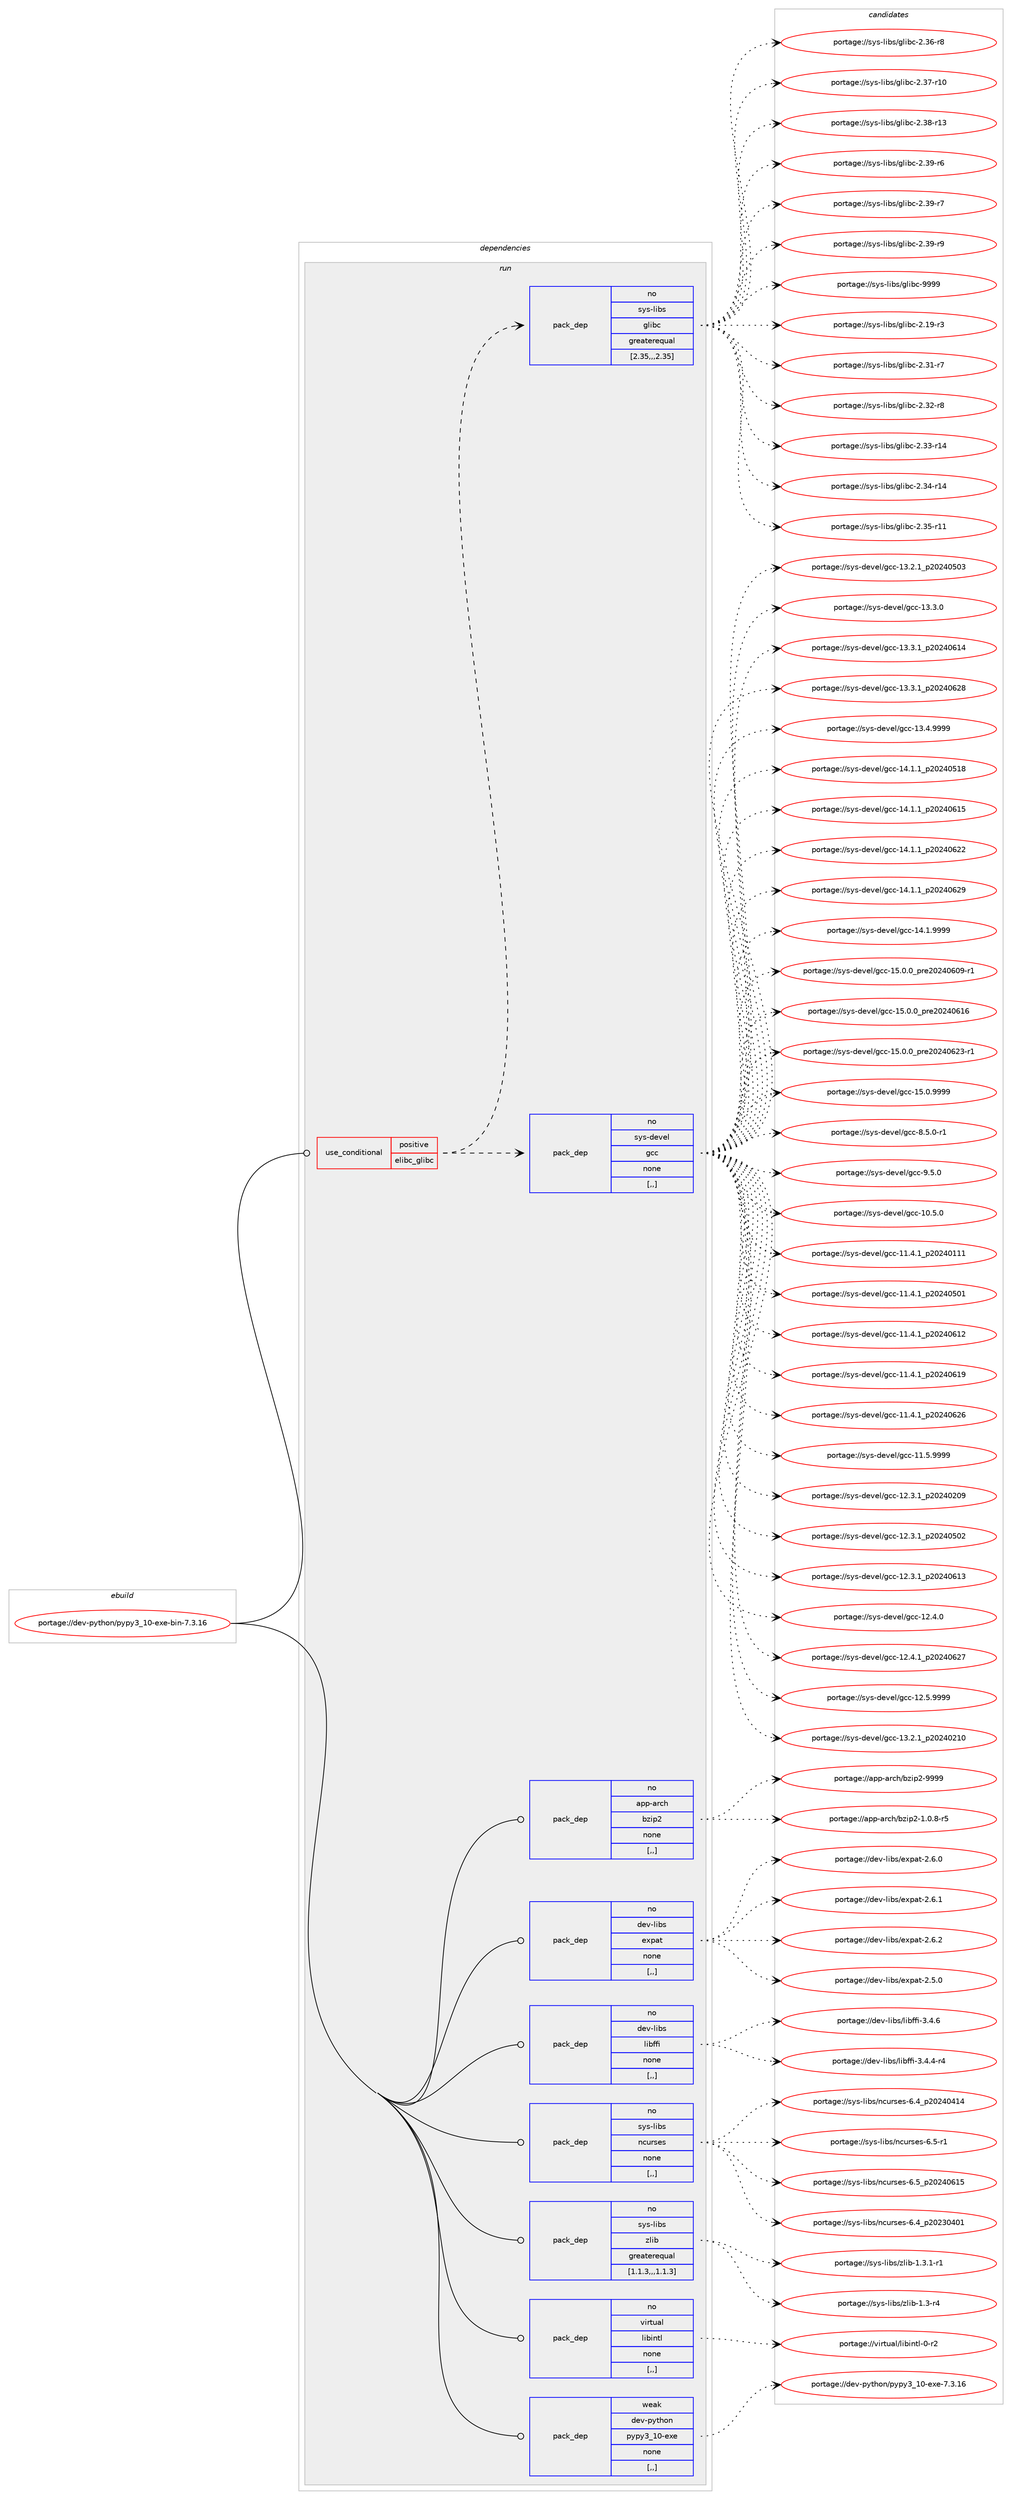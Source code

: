 digraph prolog {

# *************
# Graph options
# *************

newrank=true;
concentrate=true;
compound=true;
graph [rankdir=LR,fontname=Helvetica,fontsize=10,ranksep=1.5];#, ranksep=2.5, nodesep=0.2];
edge  [arrowhead=vee];
node  [fontname=Helvetica,fontsize=10];

# **********
# The ebuild
# **********

subgraph cluster_leftcol {
color=gray;
rank=same;
label=<<i>ebuild</i>>;
id [label="portage://dev-python/pypy3_10-exe-bin-7.3.16", color=red, width=4, href="../dev-python/pypy3_10-exe-bin-7.3.16.svg"];
}

# ****************
# The dependencies
# ****************

subgraph cluster_midcol {
color=gray;
label=<<i>dependencies</i>>;
subgraph cluster_compile {
fillcolor="#eeeeee";
style=filled;
label=<<i>compile</i>>;
}
subgraph cluster_compileandrun {
fillcolor="#eeeeee";
style=filled;
label=<<i>compile and run</i>>;
}
subgraph cluster_run {
fillcolor="#eeeeee";
style=filled;
label=<<i>run</i>>;
subgraph cond36280 {
dependency154041 [label=<<TABLE BORDER="0" CELLBORDER="1" CELLSPACING="0" CELLPADDING="4"><TR><TD ROWSPAN="3" CELLPADDING="10">use_conditional</TD></TR><TR><TD>positive</TD></TR><TR><TD>elibc_glibc</TD></TR></TABLE>>, shape=none, color=red];
subgraph pack116535 {
dependency154042 [label=<<TABLE BORDER="0" CELLBORDER="1" CELLSPACING="0" CELLPADDING="4" WIDTH="220"><TR><TD ROWSPAN="6" CELLPADDING="30">pack_dep</TD></TR><TR><TD WIDTH="110">no</TD></TR><TR><TD>sys-devel</TD></TR><TR><TD>gcc</TD></TR><TR><TD>none</TD></TR><TR><TD>[,,]</TD></TR></TABLE>>, shape=none, color=blue];
}
dependency154041:e -> dependency154042:w [weight=20,style="dashed",arrowhead="vee"];
subgraph pack116536 {
dependency154043 [label=<<TABLE BORDER="0" CELLBORDER="1" CELLSPACING="0" CELLPADDING="4" WIDTH="220"><TR><TD ROWSPAN="6" CELLPADDING="30">pack_dep</TD></TR><TR><TD WIDTH="110">no</TD></TR><TR><TD>sys-libs</TD></TR><TR><TD>glibc</TD></TR><TR><TD>greaterequal</TD></TR><TR><TD>[2.35,,,2.35]</TD></TR></TABLE>>, shape=none, color=blue];
}
dependency154041:e -> dependency154043:w [weight=20,style="dashed",arrowhead="vee"];
}
id:e -> dependency154041:w [weight=20,style="solid",arrowhead="odot"];
subgraph pack116537 {
dependency154044 [label=<<TABLE BORDER="0" CELLBORDER="1" CELLSPACING="0" CELLPADDING="4" WIDTH="220"><TR><TD ROWSPAN="6" CELLPADDING="30">pack_dep</TD></TR><TR><TD WIDTH="110">no</TD></TR><TR><TD>app-arch</TD></TR><TR><TD>bzip2</TD></TR><TR><TD>none</TD></TR><TR><TD>[,,]</TD></TR></TABLE>>, shape=none, color=blue];
}
id:e -> dependency154044:w [weight=20,style="solid",arrowhead="odot"];
subgraph pack116538 {
dependency154045 [label=<<TABLE BORDER="0" CELLBORDER="1" CELLSPACING="0" CELLPADDING="4" WIDTH="220"><TR><TD ROWSPAN="6" CELLPADDING="30">pack_dep</TD></TR><TR><TD WIDTH="110">no</TD></TR><TR><TD>dev-libs</TD></TR><TR><TD>expat</TD></TR><TR><TD>none</TD></TR><TR><TD>[,,]</TD></TR></TABLE>>, shape=none, color=blue];
}
id:e -> dependency154045:w [weight=20,style="solid",arrowhead="odot"];
subgraph pack116539 {
dependency154046 [label=<<TABLE BORDER="0" CELLBORDER="1" CELLSPACING="0" CELLPADDING="4" WIDTH="220"><TR><TD ROWSPAN="6" CELLPADDING="30">pack_dep</TD></TR><TR><TD WIDTH="110">no</TD></TR><TR><TD>dev-libs</TD></TR><TR><TD>libffi</TD></TR><TR><TD>none</TD></TR><TR><TD>[,,]</TD></TR></TABLE>>, shape=none, color=blue];
}
id:e -> dependency154046:w [weight=20,style="solid",arrowhead="odot"];
subgraph pack116540 {
dependency154047 [label=<<TABLE BORDER="0" CELLBORDER="1" CELLSPACING="0" CELLPADDING="4" WIDTH="220"><TR><TD ROWSPAN="6" CELLPADDING="30">pack_dep</TD></TR><TR><TD WIDTH="110">no</TD></TR><TR><TD>sys-libs</TD></TR><TR><TD>ncurses</TD></TR><TR><TD>none</TD></TR><TR><TD>[,,]</TD></TR></TABLE>>, shape=none, color=blue];
}
id:e -> dependency154047:w [weight=20,style="solid",arrowhead="odot"];
subgraph pack116541 {
dependency154048 [label=<<TABLE BORDER="0" CELLBORDER="1" CELLSPACING="0" CELLPADDING="4" WIDTH="220"><TR><TD ROWSPAN="6" CELLPADDING="30">pack_dep</TD></TR><TR><TD WIDTH="110">no</TD></TR><TR><TD>sys-libs</TD></TR><TR><TD>zlib</TD></TR><TR><TD>greaterequal</TD></TR><TR><TD>[1.1.3,,,1.1.3]</TD></TR></TABLE>>, shape=none, color=blue];
}
id:e -> dependency154048:w [weight=20,style="solid",arrowhead="odot"];
subgraph pack116542 {
dependency154049 [label=<<TABLE BORDER="0" CELLBORDER="1" CELLSPACING="0" CELLPADDING="4" WIDTH="220"><TR><TD ROWSPAN="6" CELLPADDING="30">pack_dep</TD></TR><TR><TD WIDTH="110">no</TD></TR><TR><TD>virtual</TD></TR><TR><TD>libintl</TD></TR><TR><TD>none</TD></TR><TR><TD>[,,]</TD></TR></TABLE>>, shape=none, color=blue];
}
id:e -> dependency154049:w [weight=20,style="solid",arrowhead="odot"];
subgraph pack116543 {
dependency154050 [label=<<TABLE BORDER="0" CELLBORDER="1" CELLSPACING="0" CELLPADDING="4" WIDTH="220"><TR><TD ROWSPAN="6" CELLPADDING="30">pack_dep</TD></TR><TR><TD WIDTH="110">weak</TD></TR><TR><TD>dev-python</TD></TR><TR><TD>pypy3_10-exe</TD></TR><TR><TD>none</TD></TR><TR><TD>[,,]</TD></TR></TABLE>>, shape=none, color=blue];
}
id:e -> dependency154050:w [weight=20,style="solid",arrowhead="odot"];
}
}

# **************
# The candidates
# **************

subgraph cluster_choices {
rank=same;
color=gray;
label=<<i>candidates</i>>;

subgraph choice116535 {
color=black;
nodesep=1;
choice1151211154510010111810110847103999945494846534648 [label="portage://sys-devel/gcc-10.5.0", color=red, width=4,href="../sys-devel/gcc-10.5.0.svg"];
choice1151211154510010111810110847103999945494946524649951125048505248494949 [label="portage://sys-devel/gcc-11.4.1_p20240111", color=red, width=4,href="../sys-devel/gcc-11.4.1_p20240111.svg"];
choice1151211154510010111810110847103999945494946524649951125048505248534849 [label="portage://sys-devel/gcc-11.4.1_p20240501", color=red, width=4,href="../sys-devel/gcc-11.4.1_p20240501.svg"];
choice1151211154510010111810110847103999945494946524649951125048505248544950 [label="portage://sys-devel/gcc-11.4.1_p20240612", color=red, width=4,href="../sys-devel/gcc-11.4.1_p20240612.svg"];
choice1151211154510010111810110847103999945494946524649951125048505248544957 [label="portage://sys-devel/gcc-11.4.1_p20240619", color=red, width=4,href="../sys-devel/gcc-11.4.1_p20240619.svg"];
choice1151211154510010111810110847103999945494946524649951125048505248545054 [label="portage://sys-devel/gcc-11.4.1_p20240626", color=red, width=4,href="../sys-devel/gcc-11.4.1_p20240626.svg"];
choice1151211154510010111810110847103999945494946534657575757 [label="portage://sys-devel/gcc-11.5.9999", color=red, width=4,href="../sys-devel/gcc-11.5.9999.svg"];
choice1151211154510010111810110847103999945495046514649951125048505248504857 [label="portage://sys-devel/gcc-12.3.1_p20240209", color=red, width=4,href="../sys-devel/gcc-12.3.1_p20240209.svg"];
choice1151211154510010111810110847103999945495046514649951125048505248534850 [label="portage://sys-devel/gcc-12.3.1_p20240502", color=red, width=4,href="../sys-devel/gcc-12.3.1_p20240502.svg"];
choice1151211154510010111810110847103999945495046514649951125048505248544951 [label="portage://sys-devel/gcc-12.3.1_p20240613", color=red, width=4,href="../sys-devel/gcc-12.3.1_p20240613.svg"];
choice1151211154510010111810110847103999945495046524648 [label="portage://sys-devel/gcc-12.4.0", color=red, width=4,href="../sys-devel/gcc-12.4.0.svg"];
choice1151211154510010111810110847103999945495046524649951125048505248545055 [label="portage://sys-devel/gcc-12.4.1_p20240627", color=red, width=4,href="../sys-devel/gcc-12.4.1_p20240627.svg"];
choice1151211154510010111810110847103999945495046534657575757 [label="portage://sys-devel/gcc-12.5.9999", color=red, width=4,href="../sys-devel/gcc-12.5.9999.svg"];
choice1151211154510010111810110847103999945495146504649951125048505248504948 [label="portage://sys-devel/gcc-13.2.1_p20240210", color=red, width=4,href="../sys-devel/gcc-13.2.1_p20240210.svg"];
choice1151211154510010111810110847103999945495146504649951125048505248534851 [label="portage://sys-devel/gcc-13.2.1_p20240503", color=red, width=4,href="../sys-devel/gcc-13.2.1_p20240503.svg"];
choice1151211154510010111810110847103999945495146514648 [label="portage://sys-devel/gcc-13.3.0", color=red, width=4,href="../sys-devel/gcc-13.3.0.svg"];
choice1151211154510010111810110847103999945495146514649951125048505248544952 [label="portage://sys-devel/gcc-13.3.1_p20240614", color=red, width=4,href="../sys-devel/gcc-13.3.1_p20240614.svg"];
choice1151211154510010111810110847103999945495146514649951125048505248545056 [label="portage://sys-devel/gcc-13.3.1_p20240628", color=red, width=4,href="../sys-devel/gcc-13.3.1_p20240628.svg"];
choice1151211154510010111810110847103999945495146524657575757 [label="portage://sys-devel/gcc-13.4.9999", color=red, width=4,href="../sys-devel/gcc-13.4.9999.svg"];
choice1151211154510010111810110847103999945495246494649951125048505248534956 [label="portage://sys-devel/gcc-14.1.1_p20240518", color=red, width=4,href="../sys-devel/gcc-14.1.1_p20240518.svg"];
choice1151211154510010111810110847103999945495246494649951125048505248544953 [label="portage://sys-devel/gcc-14.1.1_p20240615", color=red, width=4,href="../sys-devel/gcc-14.1.1_p20240615.svg"];
choice1151211154510010111810110847103999945495246494649951125048505248545050 [label="portage://sys-devel/gcc-14.1.1_p20240622", color=red, width=4,href="../sys-devel/gcc-14.1.1_p20240622.svg"];
choice1151211154510010111810110847103999945495246494649951125048505248545057 [label="portage://sys-devel/gcc-14.1.1_p20240629", color=red, width=4,href="../sys-devel/gcc-14.1.1_p20240629.svg"];
choice1151211154510010111810110847103999945495246494657575757 [label="portage://sys-devel/gcc-14.1.9999", color=red, width=4,href="../sys-devel/gcc-14.1.9999.svg"];
choice11512111545100101118101108471039999454953464846489511211410150485052485448574511449 [label="portage://sys-devel/gcc-15.0.0_pre20240609-r1", color=red, width=4,href="../sys-devel/gcc-15.0.0_pre20240609-r1.svg"];
choice1151211154510010111810110847103999945495346484648951121141015048505248544954 [label="portage://sys-devel/gcc-15.0.0_pre20240616", color=red, width=4,href="../sys-devel/gcc-15.0.0_pre20240616.svg"];
choice11512111545100101118101108471039999454953464846489511211410150485052485450514511449 [label="portage://sys-devel/gcc-15.0.0_pre20240623-r1", color=red, width=4,href="../sys-devel/gcc-15.0.0_pre20240623-r1.svg"];
choice1151211154510010111810110847103999945495346484657575757 [label="portage://sys-devel/gcc-15.0.9999", color=red, width=4,href="../sys-devel/gcc-15.0.9999.svg"];
choice115121115451001011181011084710399994556465346484511449 [label="portage://sys-devel/gcc-8.5.0-r1", color=red, width=4,href="../sys-devel/gcc-8.5.0-r1.svg"];
choice11512111545100101118101108471039999455746534648 [label="portage://sys-devel/gcc-9.5.0", color=red, width=4,href="../sys-devel/gcc-9.5.0.svg"];
dependency154042:e -> choice1151211154510010111810110847103999945494846534648:w [style=dotted,weight="100"];
dependency154042:e -> choice1151211154510010111810110847103999945494946524649951125048505248494949:w [style=dotted,weight="100"];
dependency154042:e -> choice1151211154510010111810110847103999945494946524649951125048505248534849:w [style=dotted,weight="100"];
dependency154042:e -> choice1151211154510010111810110847103999945494946524649951125048505248544950:w [style=dotted,weight="100"];
dependency154042:e -> choice1151211154510010111810110847103999945494946524649951125048505248544957:w [style=dotted,weight="100"];
dependency154042:e -> choice1151211154510010111810110847103999945494946524649951125048505248545054:w [style=dotted,weight="100"];
dependency154042:e -> choice1151211154510010111810110847103999945494946534657575757:w [style=dotted,weight="100"];
dependency154042:e -> choice1151211154510010111810110847103999945495046514649951125048505248504857:w [style=dotted,weight="100"];
dependency154042:e -> choice1151211154510010111810110847103999945495046514649951125048505248534850:w [style=dotted,weight="100"];
dependency154042:e -> choice1151211154510010111810110847103999945495046514649951125048505248544951:w [style=dotted,weight="100"];
dependency154042:e -> choice1151211154510010111810110847103999945495046524648:w [style=dotted,weight="100"];
dependency154042:e -> choice1151211154510010111810110847103999945495046524649951125048505248545055:w [style=dotted,weight="100"];
dependency154042:e -> choice1151211154510010111810110847103999945495046534657575757:w [style=dotted,weight="100"];
dependency154042:e -> choice1151211154510010111810110847103999945495146504649951125048505248504948:w [style=dotted,weight="100"];
dependency154042:e -> choice1151211154510010111810110847103999945495146504649951125048505248534851:w [style=dotted,weight="100"];
dependency154042:e -> choice1151211154510010111810110847103999945495146514648:w [style=dotted,weight="100"];
dependency154042:e -> choice1151211154510010111810110847103999945495146514649951125048505248544952:w [style=dotted,weight="100"];
dependency154042:e -> choice1151211154510010111810110847103999945495146514649951125048505248545056:w [style=dotted,weight="100"];
dependency154042:e -> choice1151211154510010111810110847103999945495146524657575757:w [style=dotted,weight="100"];
dependency154042:e -> choice1151211154510010111810110847103999945495246494649951125048505248534956:w [style=dotted,weight="100"];
dependency154042:e -> choice1151211154510010111810110847103999945495246494649951125048505248544953:w [style=dotted,weight="100"];
dependency154042:e -> choice1151211154510010111810110847103999945495246494649951125048505248545050:w [style=dotted,weight="100"];
dependency154042:e -> choice1151211154510010111810110847103999945495246494649951125048505248545057:w [style=dotted,weight="100"];
dependency154042:e -> choice1151211154510010111810110847103999945495246494657575757:w [style=dotted,weight="100"];
dependency154042:e -> choice11512111545100101118101108471039999454953464846489511211410150485052485448574511449:w [style=dotted,weight="100"];
dependency154042:e -> choice1151211154510010111810110847103999945495346484648951121141015048505248544954:w [style=dotted,weight="100"];
dependency154042:e -> choice11512111545100101118101108471039999454953464846489511211410150485052485450514511449:w [style=dotted,weight="100"];
dependency154042:e -> choice1151211154510010111810110847103999945495346484657575757:w [style=dotted,weight="100"];
dependency154042:e -> choice115121115451001011181011084710399994556465346484511449:w [style=dotted,weight="100"];
dependency154042:e -> choice11512111545100101118101108471039999455746534648:w [style=dotted,weight="100"];
}
subgraph choice116536 {
color=black;
nodesep=1;
choice115121115451081059811547103108105989945504649574511451 [label="portage://sys-libs/glibc-2.19-r3", color=red, width=4,href="../sys-libs/glibc-2.19-r3.svg"];
choice115121115451081059811547103108105989945504651494511455 [label="portage://sys-libs/glibc-2.31-r7", color=red, width=4,href="../sys-libs/glibc-2.31-r7.svg"];
choice115121115451081059811547103108105989945504651504511456 [label="portage://sys-libs/glibc-2.32-r8", color=red, width=4,href="../sys-libs/glibc-2.32-r8.svg"];
choice11512111545108105981154710310810598994550465151451144952 [label="portage://sys-libs/glibc-2.33-r14", color=red, width=4,href="../sys-libs/glibc-2.33-r14.svg"];
choice11512111545108105981154710310810598994550465152451144952 [label="portage://sys-libs/glibc-2.34-r14", color=red, width=4,href="../sys-libs/glibc-2.34-r14.svg"];
choice11512111545108105981154710310810598994550465153451144949 [label="portage://sys-libs/glibc-2.35-r11", color=red, width=4,href="../sys-libs/glibc-2.35-r11.svg"];
choice115121115451081059811547103108105989945504651544511456 [label="portage://sys-libs/glibc-2.36-r8", color=red, width=4,href="../sys-libs/glibc-2.36-r8.svg"];
choice11512111545108105981154710310810598994550465155451144948 [label="portage://sys-libs/glibc-2.37-r10", color=red, width=4,href="../sys-libs/glibc-2.37-r10.svg"];
choice11512111545108105981154710310810598994550465156451144951 [label="portage://sys-libs/glibc-2.38-r13", color=red, width=4,href="../sys-libs/glibc-2.38-r13.svg"];
choice115121115451081059811547103108105989945504651574511454 [label="portage://sys-libs/glibc-2.39-r6", color=red, width=4,href="../sys-libs/glibc-2.39-r6.svg"];
choice115121115451081059811547103108105989945504651574511455 [label="portage://sys-libs/glibc-2.39-r7", color=red, width=4,href="../sys-libs/glibc-2.39-r7.svg"];
choice115121115451081059811547103108105989945504651574511457 [label="portage://sys-libs/glibc-2.39-r9", color=red, width=4,href="../sys-libs/glibc-2.39-r9.svg"];
choice11512111545108105981154710310810598994557575757 [label="portage://sys-libs/glibc-9999", color=red, width=4,href="../sys-libs/glibc-9999.svg"];
dependency154043:e -> choice115121115451081059811547103108105989945504649574511451:w [style=dotted,weight="100"];
dependency154043:e -> choice115121115451081059811547103108105989945504651494511455:w [style=dotted,weight="100"];
dependency154043:e -> choice115121115451081059811547103108105989945504651504511456:w [style=dotted,weight="100"];
dependency154043:e -> choice11512111545108105981154710310810598994550465151451144952:w [style=dotted,weight="100"];
dependency154043:e -> choice11512111545108105981154710310810598994550465152451144952:w [style=dotted,weight="100"];
dependency154043:e -> choice11512111545108105981154710310810598994550465153451144949:w [style=dotted,weight="100"];
dependency154043:e -> choice115121115451081059811547103108105989945504651544511456:w [style=dotted,weight="100"];
dependency154043:e -> choice11512111545108105981154710310810598994550465155451144948:w [style=dotted,weight="100"];
dependency154043:e -> choice11512111545108105981154710310810598994550465156451144951:w [style=dotted,weight="100"];
dependency154043:e -> choice115121115451081059811547103108105989945504651574511454:w [style=dotted,weight="100"];
dependency154043:e -> choice115121115451081059811547103108105989945504651574511455:w [style=dotted,weight="100"];
dependency154043:e -> choice115121115451081059811547103108105989945504651574511457:w [style=dotted,weight="100"];
dependency154043:e -> choice11512111545108105981154710310810598994557575757:w [style=dotted,weight="100"];
}
subgraph choice116537 {
color=black;
nodesep=1;
choice971121124597114991044798122105112504549464846564511453 [label="portage://app-arch/bzip2-1.0.8-r5", color=red, width=4,href="../app-arch/bzip2-1.0.8-r5.svg"];
choice971121124597114991044798122105112504557575757 [label="portage://app-arch/bzip2-9999", color=red, width=4,href="../app-arch/bzip2-9999.svg"];
dependency154044:e -> choice971121124597114991044798122105112504549464846564511453:w [style=dotted,weight="100"];
dependency154044:e -> choice971121124597114991044798122105112504557575757:w [style=dotted,weight="100"];
}
subgraph choice116538 {
color=black;
nodesep=1;
choice10010111845108105981154710112011297116455046534648 [label="portage://dev-libs/expat-2.5.0", color=red, width=4,href="../dev-libs/expat-2.5.0.svg"];
choice10010111845108105981154710112011297116455046544648 [label="portage://dev-libs/expat-2.6.0", color=red, width=4,href="../dev-libs/expat-2.6.0.svg"];
choice10010111845108105981154710112011297116455046544649 [label="portage://dev-libs/expat-2.6.1", color=red, width=4,href="../dev-libs/expat-2.6.1.svg"];
choice10010111845108105981154710112011297116455046544650 [label="portage://dev-libs/expat-2.6.2", color=red, width=4,href="../dev-libs/expat-2.6.2.svg"];
dependency154045:e -> choice10010111845108105981154710112011297116455046534648:w [style=dotted,weight="100"];
dependency154045:e -> choice10010111845108105981154710112011297116455046544648:w [style=dotted,weight="100"];
dependency154045:e -> choice10010111845108105981154710112011297116455046544649:w [style=dotted,weight="100"];
dependency154045:e -> choice10010111845108105981154710112011297116455046544650:w [style=dotted,weight="100"];
}
subgraph choice116539 {
color=black;
nodesep=1;
choice100101118451081059811547108105981021021054551465246524511452 [label="portage://dev-libs/libffi-3.4.4-r4", color=red, width=4,href="../dev-libs/libffi-3.4.4-r4.svg"];
choice10010111845108105981154710810598102102105455146524654 [label="portage://dev-libs/libffi-3.4.6", color=red, width=4,href="../dev-libs/libffi-3.4.6.svg"];
dependency154046:e -> choice100101118451081059811547108105981021021054551465246524511452:w [style=dotted,weight="100"];
dependency154046:e -> choice10010111845108105981154710810598102102105455146524654:w [style=dotted,weight="100"];
}
subgraph choice116540 {
color=black;
nodesep=1;
choice1151211154510810598115471109911711411510111545544652951125048505148524849 [label="portage://sys-libs/ncurses-6.4_p20230401", color=red, width=4,href="../sys-libs/ncurses-6.4_p20230401.svg"];
choice1151211154510810598115471109911711411510111545544652951125048505248524952 [label="portage://sys-libs/ncurses-6.4_p20240414", color=red, width=4,href="../sys-libs/ncurses-6.4_p20240414.svg"];
choice11512111545108105981154711099117114115101115455446534511449 [label="portage://sys-libs/ncurses-6.5-r1", color=red, width=4,href="../sys-libs/ncurses-6.5-r1.svg"];
choice1151211154510810598115471109911711411510111545544653951125048505248544953 [label="portage://sys-libs/ncurses-6.5_p20240615", color=red, width=4,href="../sys-libs/ncurses-6.5_p20240615.svg"];
dependency154047:e -> choice1151211154510810598115471109911711411510111545544652951125048505148524849:w [style=dotted,weight="100"];
dependency154047:e -> choice1151211154510810598115471109911711411510111545544652951125048505248524952:w [style=dotted,weight="100"];
dependency154047:e -> choice11512111545108105981154711099117114115101115455446534511449:w [style=dotted,weight="100"];
dependency154047:e -> choice1151211154510810598115471109911711411510111545544653951125048505248544953:w [style=dotted,weight="100"];
}
subgraph choice116541 {
color=black;
nodesep=1;
choice11512111545108105981154712210810598454946514511452 [label="portage://sys-libs/zlib-1.3-r4", color=red, width=4,href="../sys-libs/zlib-1.3-r4.svg"];
choice115121115451081059811547122108105984549465146494511449 [label="portage://sys-libs/zlib-1.3.1-r1", color=red, width=4,href="../sys-libs/zlib-1.3.1-r1.svg"];
dependency154048:e -> choice11512111545108105981154712210810598454946514511452:w [style=dotted,weight="100"];
dependency154048:e -> choice115121115451081059811547122108105984549465146494511449:w [style=dotted,weight="100"];
}
subgraph choice116542 {
color=black;
nodesep=1;
choice11810511411611797108471081059810511011610845484511450 [label="portage://virtual/libintl-0-r2", color=red, width=4,href="../virtual/libintl-0-r2.svg"];
dependency154049:e -> choice11810511411611797108471081059810511011610845484511450:w [style=dotted,weight="100"];
}
subgraph choice116543 {
color=black;
nodesep=1;
choice1001011184511212111610411111047112121112121519549484510112010145554651464954 [label="portage://dev-python/pypy3_10-exe-7.3.16", color=red, width=4,href="../dev-python/pypy3_10-exe-7.3.16.svg"];
dependency154050:e -> choice1001011184511212111610411111047112121112121519549484510112010145554651464954:w [style=dotted,weight="100"];
}
}

}
